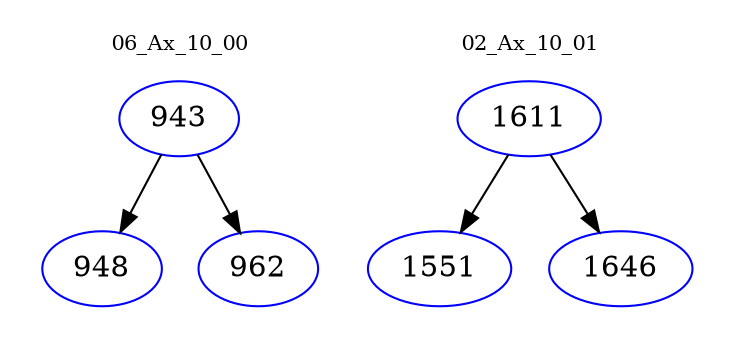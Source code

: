 digraph{
subgraph cluster_0 {
color = white
label = "06_Ax_10_00";
fontsize=10;
T0_943 [label="943", color="blue"]
T0_943 -> T0_948 [color="black"]
T0_948 [label="948", color="blue"]
T0_943 -> T0_962 [color="black"]
T0_962 [label="962", color="blue"]
}
subgraph cluster_1 {
color = white
label = "02_Ax_10_01";
fontsize=10;
T1_1611 [label="1611", color="blue"]
T1_1611 -> T1_1551 [color="black"]
T1_1551 [label="1551", color="blue"]
T1_1611 -> T1_1646 [color="black"]
T1_1646 [label="1646", color="blue"]
}
}
